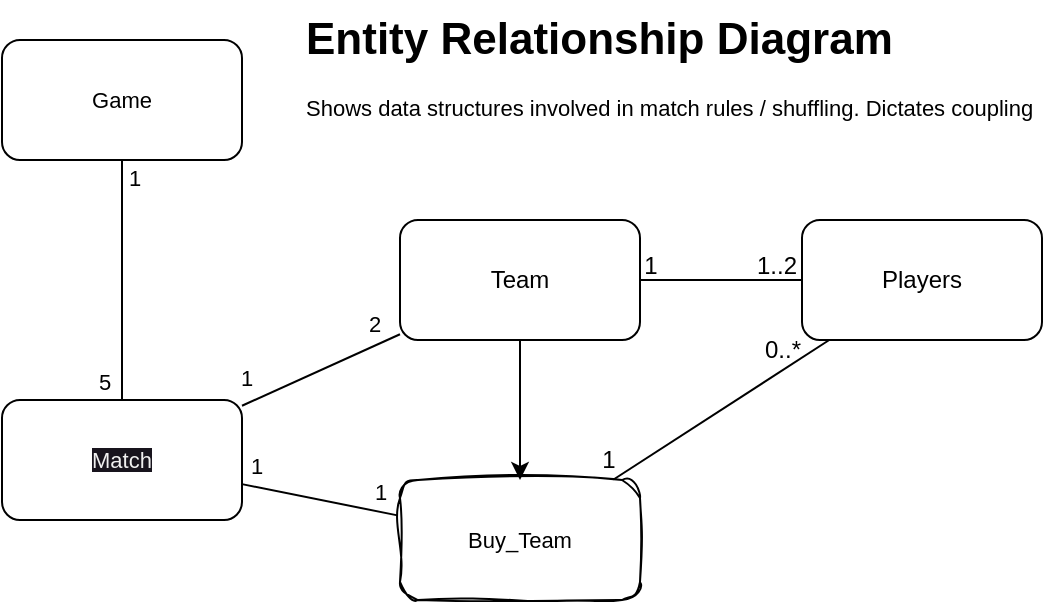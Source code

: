 <mxfile version="24.6.4" type="device">
  <diagram name="Page-1" id="9UztHrCMK1xJUVfJ0doU">
    <mxGraphModel dx="3585" dy="2110" grid="1" gridSize="10" guides="1" tooltips="1" connect="1" arrows="1" fold="1" page="1" pageScale="1" pageWidth="850" pageHeight="1100" math="0" shadow="0">
      <root>
        <mxCell id="0" />
        <mxCell id="1" parent="0" />
        <mxCell id="BrFZzuPIO8m9NAND1Jnc-22" style="edgeStyle=none;shape=connector;rounded=0;orthogonalLoop=1;jettySize=auto;html=1;strokeColor=default;align=center;verticalAlign=middle;fontFamily=Helvetica;fontSize=11;fontColor=default;labelBackgroundColor=default;endArrow=none;endFill=0;" edge="1" parent="1" source="BrFZzuPIO8m9NAND1Jnc-1" target="BrFZzuPIO8m9NAND1Jnc-16">
          <mxGeometry relative="1" as="geometry" />
        </mxCell>
        <mxCell id="BrFZzuPIO8m9NAND1Jnc-27" style="edgeStyle=none;shape=connector;rounded=0;orthogonalLoop=1;jettySize=auto;html=1;strokeColor=default;align=center;verticalAlign=middle;fontFamily=Helvetica;fontSize=11;fontColor=default;labelBackgroundColor=default;endArrow=none;endFill=0;" edge="1" parent="1" source="BrFZzuPIO8m9NAND1Jnc-1" target="BrFZzuPIO8m9NAND1Jnc-14">
          <mxGeometry relative="1" as="geometry" />
        </mxCell>
        <mxCell id="BrFZzuPIO8m9NAND1Jnc-1" value="&lt;span style=&quot;color: rgb(240, 240, 240); font-family: Helvetica; font-size: 11px; font-style: normal; font-variant-ligatures: normal; font-variant-caps: normal; font-weight: 400; letter-spacing: normal; orphans: 2; text-align: center; text-indent: 0px; text-transform: none; widows: 2; word-spacing: 0px; -webkit-text-stroke-width: 0px; white-space: normal; background-color: rgb(24, 20, 29); text-decoration-thickness: initial; text-decoration-style: initial; text-decoration-color: initial; display: inline !important; float: none;&quot;&gt;Match&lt;/span&gt;" style="rounded=1;whiteSpace=wrap;html=1;" vertex="1" parent="1">
          <mxGeometry x="170" y="310" width="120" height="60" as="geometry" />
        </mxCell>
        <mxCell id="BrFZzuPIO8m9NAND1Jnc-4" style="edgeStyle=orthogonalEdgeStyle;rounded=0;orthogonalLoop=1;jettySize=auto;html=1;exitX=1;exitY=0.5;exitDx=0;exitDy=0;endArrow=none;endFill=0;" edge="1" parent="1" source="BrFZzuPIO8m9NAND1Jnc-2" target="BrFZzuPIO8m9NAND1Jnc-3">
          <mxGeometry relative="1" as="geometry" />
        </mxCell>
        <mxCell id="BrFZzuPIO8m9NAND1Jnc-7" style="rounded=0;orthogonalLoop=1;jettySize=auto;html=1;endArrow=none;endFill=0;" edge="1" parent="1" source="BrFZzuPIO8m9NAND1Jnc-2" target="BrFZzuPIO8m9NAND1Jnc-1">
          <mxGeometry relative="1" as="geometry" />
        </mxCell>
        <mxCell id="BrFZzuPIO8m9NAND1Jnc-17" style="edgeStyle=none;shape=connector;rounded=0;orthogonalLoop=1;jettySize=auto;html=1;strokeColor=default;align=center;verticalAlign=middle;fontFamily=Helvetica;fontSize=11;fontColor=default;labelBackgroundColor=default;endArrow=classic;endFill=1;" edge="1" parent="1" source="BrFZzuPIO8m9NAND1Jnc-2" target="BrFZzuPIO8m9NAND1Jnc-16">
          <mxGeometry relative="1" as="geometry" />
        </mxCell>
        <mxCell id="BrFZzuPIO8m9NAND1Jnc-2" value="Team" style="rounded=1;whiteSpace=wrap;html=1;" vertex="1" parent="1">
          <mxGeometry x="369" y="220" width="120" height="60" as="geometry" />
        </mxCell>
        <mxCell id="BrFZzuPIO8m9NAND1Jnc-3" value="Players" style="rounded=1;whiteSpace=wrap;html=1;" vertex="1" parent="1">
          <mxGeometry x="570" y="220" width="120" height="60" as="geometry" />
        </mxCell>
        <mxCell id="BrFZzuPIO8m9NAND1Jnc-5" value="1..2" style="text;html=1;align=center;verticalAlign=middle;resizable=0;points=[];autosize=1;strokeColor=none;fillColor=none;" vertex="1" parent="1">
          <mxGeometry x="537" y="228" width="40" height="30" as="geometry" />
        </mxCell>
        <mxCell id="BrFZzuPIO8m9NAND1Jnc-6" value="1" style="text;html=1;align=center;verticalAlign=middle;resizable=0;points=[];autosize=1;strokeColor=none;fillColor=none;" vertex="1" parent="1">
          <mxGeometry x="479" y="228" width="30" height="30" as="geometry" />
        </mxCell>
        <mxCell id="BrFZzuPIO8m9NAND1Jnc-14" value="Game" style="rounded=1;whiteSpace=wrap;html=1;fontFamily=Helvetica;fontSize=11;fontColor=default;labelBackgroundColor=default;" vertex="1" parent="1">
          <mxGeometry x="170" y="130" width="120" height="60" as="geometry" />
        </mxCell>
        <mxCell id="BrFZzuPIO8m9NAND1Jnc-18" style="edgeStyle=none;shape=connector;rounded=0;orthogonalLoop=1;jettySize=auto;html=1;strokeColor=default;align=center;verticalAlign=middle;fontFamily=Helvetica;fontSize=11;fontColor=default;labelBackgroundColor=default;endArrow=none;endFill=0;" edge="1" parent="1" source="BrFZzuPIO8m9NAND1Jnc-16" target="BrFZzuPIO8m9NAND1Jnc-3">
          <mxGeometry relative="1" as="geometry" />
        </mxCell>
        <mxCell id="BrFZzuPIO8m9NAND1Jnc-16" value="Buy_Team" style="rounded=1;whiteSpace=wrap;html=1;fontFamily=Helvetica;fontSize=11;fontColor=default;labelBackgroundColor=default;perimeterSpacing=0;glass=0;shadow=0;sketch=1;curveFitting=1;jiggle=2;" vertex="1" parent="1">
          <mxGeometry x="369" y="350" width="120" height="60" as="geometry" />
        </mxCell>
        <mxCell id="BrFZzuPIO8m9NAND1Jnc-19" value="1" style="text;html=1;align=center;verticalAlign=middle;resizable=0;points=[];autosize=1;strokeColor=none;fillColor=none;" vertex="1" parent="1">
          <mxGeometry x="458" y="325" width="30" height="30" as="geometry" />
        </mxCell>
        <mxCell id="BrFZzuPIO8m9NAND1Jnc-20" value="0..*" style="text;html=1;align=center;verticalAlign=middle;resizable=0;points=[];autosize=1;strokeColor=none;fillColor=none;" vertex="1" parent="1">
          <mxGeometry x="540" y="270" width="40" height="30" as="geometry" />
        </mxCell>
        <mxCell id="BrFZzuPIO8m9NAND1Jnc-23" value="1" style="text;html=1;align=center;verticalAlign=middle;resizable=0;points=[];autosize=1;strokeColor=none;fillColor=none;fontFamily=Helvetica;fontSize=11;fontColor=default;labelBackgroundColor=default;" vertex="1" parent="1">
          <mxGeometry x="282" y="328" width="30" height="30" as="geometry" />
        </mxCell>
        <mxCell id="BrFZzuPIO8m9NAND1Jnc-24" value="1" style="text;html=1;align=center;verticalAlign=middle;resizable=0;points=[];autosize=1;strokeColor=none;fillColor=none;fontFamily=Helvetica;fontSize=11;fontColor=default;labelBackgroundColor=default;" vertex="1" parent="1">
          <mxGeometry x="277" y="284" width="30" height="30" as="geometry" />
        </mxCell>
        <mxCell id="BrFZzuPIO8m9NAND1Jnc-25" value="2" style="text;html=1;align=center;verticalAlign=middle;resizable=0;points=[];autosize=1;strokeColor=none;fillColor=none;fontFamily=Helvetica;fontSize=11;fontColor=default;labelBackgroundColor=default;" vertex="1" parent="1">
          <mxGeometry x="341" y="257" width="30" height="30" as="geometry" />
        </mxCell>
        <mxCell id="BrFZzuPIO8m9NAND1Jnc-26" value="1" style="text;html=1;align=center;verticalAlign=middle;resizable=0;points=[];autosize=1;strokeColor=none;fillColor=none;fontFamily=Helvetica;fontSize=11;fontColor=default;labelBackgroundColor=default;" vertex="1" parent="1">
          <mxGeometry x="344" y="341" width="30" height="30" as="geometry" />
        </mxCell>
        <mxCell id="BrFZzuPIO8m9NAND1Jnc-28" value="5" style="text;html=1;align=center;verticalAlign=middle;resizable=0;points=[];autosize=1;strokeColor=none;fillColor=none;fontFamily=Helvetica;fontSize=11;fontColor=default;labelBackgroundColor=default;" vertex="1" parent="1">
          <mxGeometry x="206" y="286" width="30" height="30" as="geometry" />
        </mxCell>
        <mxCell id="BrFZzuPIO8m9NAND1Jnc-29" value="1" style="text;html=1;align=center;verticalAlign=middle;resizable=0;points=[];autosize=1;strokeColor=none;fillColor=none;fontFamily=Helvetica;fontSize=11;fontColor=default;labelBackgroundColor=default;" vertex="1" parent="1">
          <mxGeometry x="221" y="184" width="30" height="30" as="geometry" />
        </mxCell>
        <mxCell id="BrFZzuPIO8m9NAND1Jnc-30" value="&lt;h1 style=&quot;margin-top: 0px;&quot;&gt;Entity Relationship Diagram&lt;/h1&gt;&lt;p&gt;Shows data structures involved in match rules / shuffling. Dictates coupling&lt;/p&gt;" style="text;html=1;whiteSpace=wrap;overflow=hidden;rounded=0;fontFamily=Helvetica;fontSize=11;fontColor=default;labelBackgroundColor=default;" vertex="1" parent="1">
          <mxGeometry x="320" y="110" width="380" height="80" as="geometry" />
        </mxCell>
      </root>
    </mxGraphModel>
  </diagram>
</mxfile>
